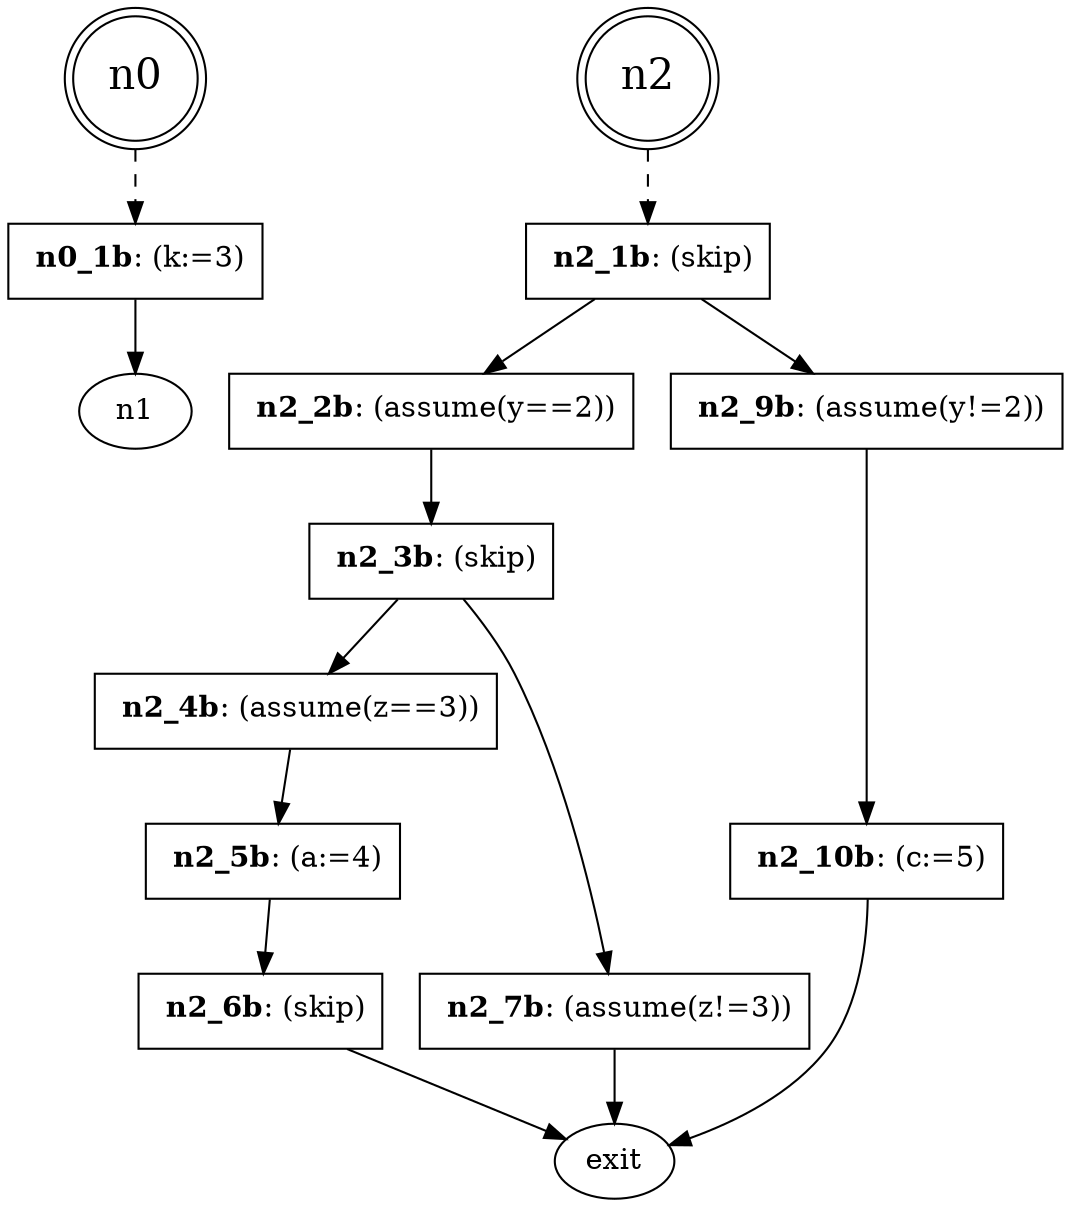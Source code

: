 digraph product {
n0 [fontsize=20, shape=doublecircle]
n0 -> n0_1b[style="dashed"];
n0_1b [label=< <B>n0_1b</B>: (k:=3)>, shape=box]
n0_1b -> n1
n2 [fontsize=20, shape=doublecircle]
n2 -> n2_1b[style="dashed"];
n2_10b [label=< <B>n2_10b</B>: (c:=5)>, shape=box]
n2_10b -> exit
n2_1b [label=< <B>n2_1b</B>: (skip)>, shape=box]
n2_1b -> n2_2b
n2_1b -> n2_9b
n2_2b [label=< <B>n2_2b</B>: (assume(y==2))>, shape=box]
n2_2b -> n2_3b
n2_3b [label=< <B>n2_3b</B>: (skip)>, shape=box]
n2_3b -> n2_4b
n2_3b -> n2_7b
n2_4b [label=< <B>n2_4b</B>: (assume(z==3))>, shape=box]
n2_4b -> n2_5b
n2_5b [label=< <B>n2_5b</B>: (a:=4)>, shape=box]
n2_5b -> n2_6b
n2_6b [label=< <B>n2_6b</B>: (skip)>, shape=box]
n2_6b -> exit
n2_7b [label=< <B>n2_7b</B>: (assume(z!=3))>, shape=box]
n2_7b -> exit
n2_9b [label=< <B>n2_9b</B>: (assume(y!=2))>, shape=box]
n2_9b -> n2_10b
}
